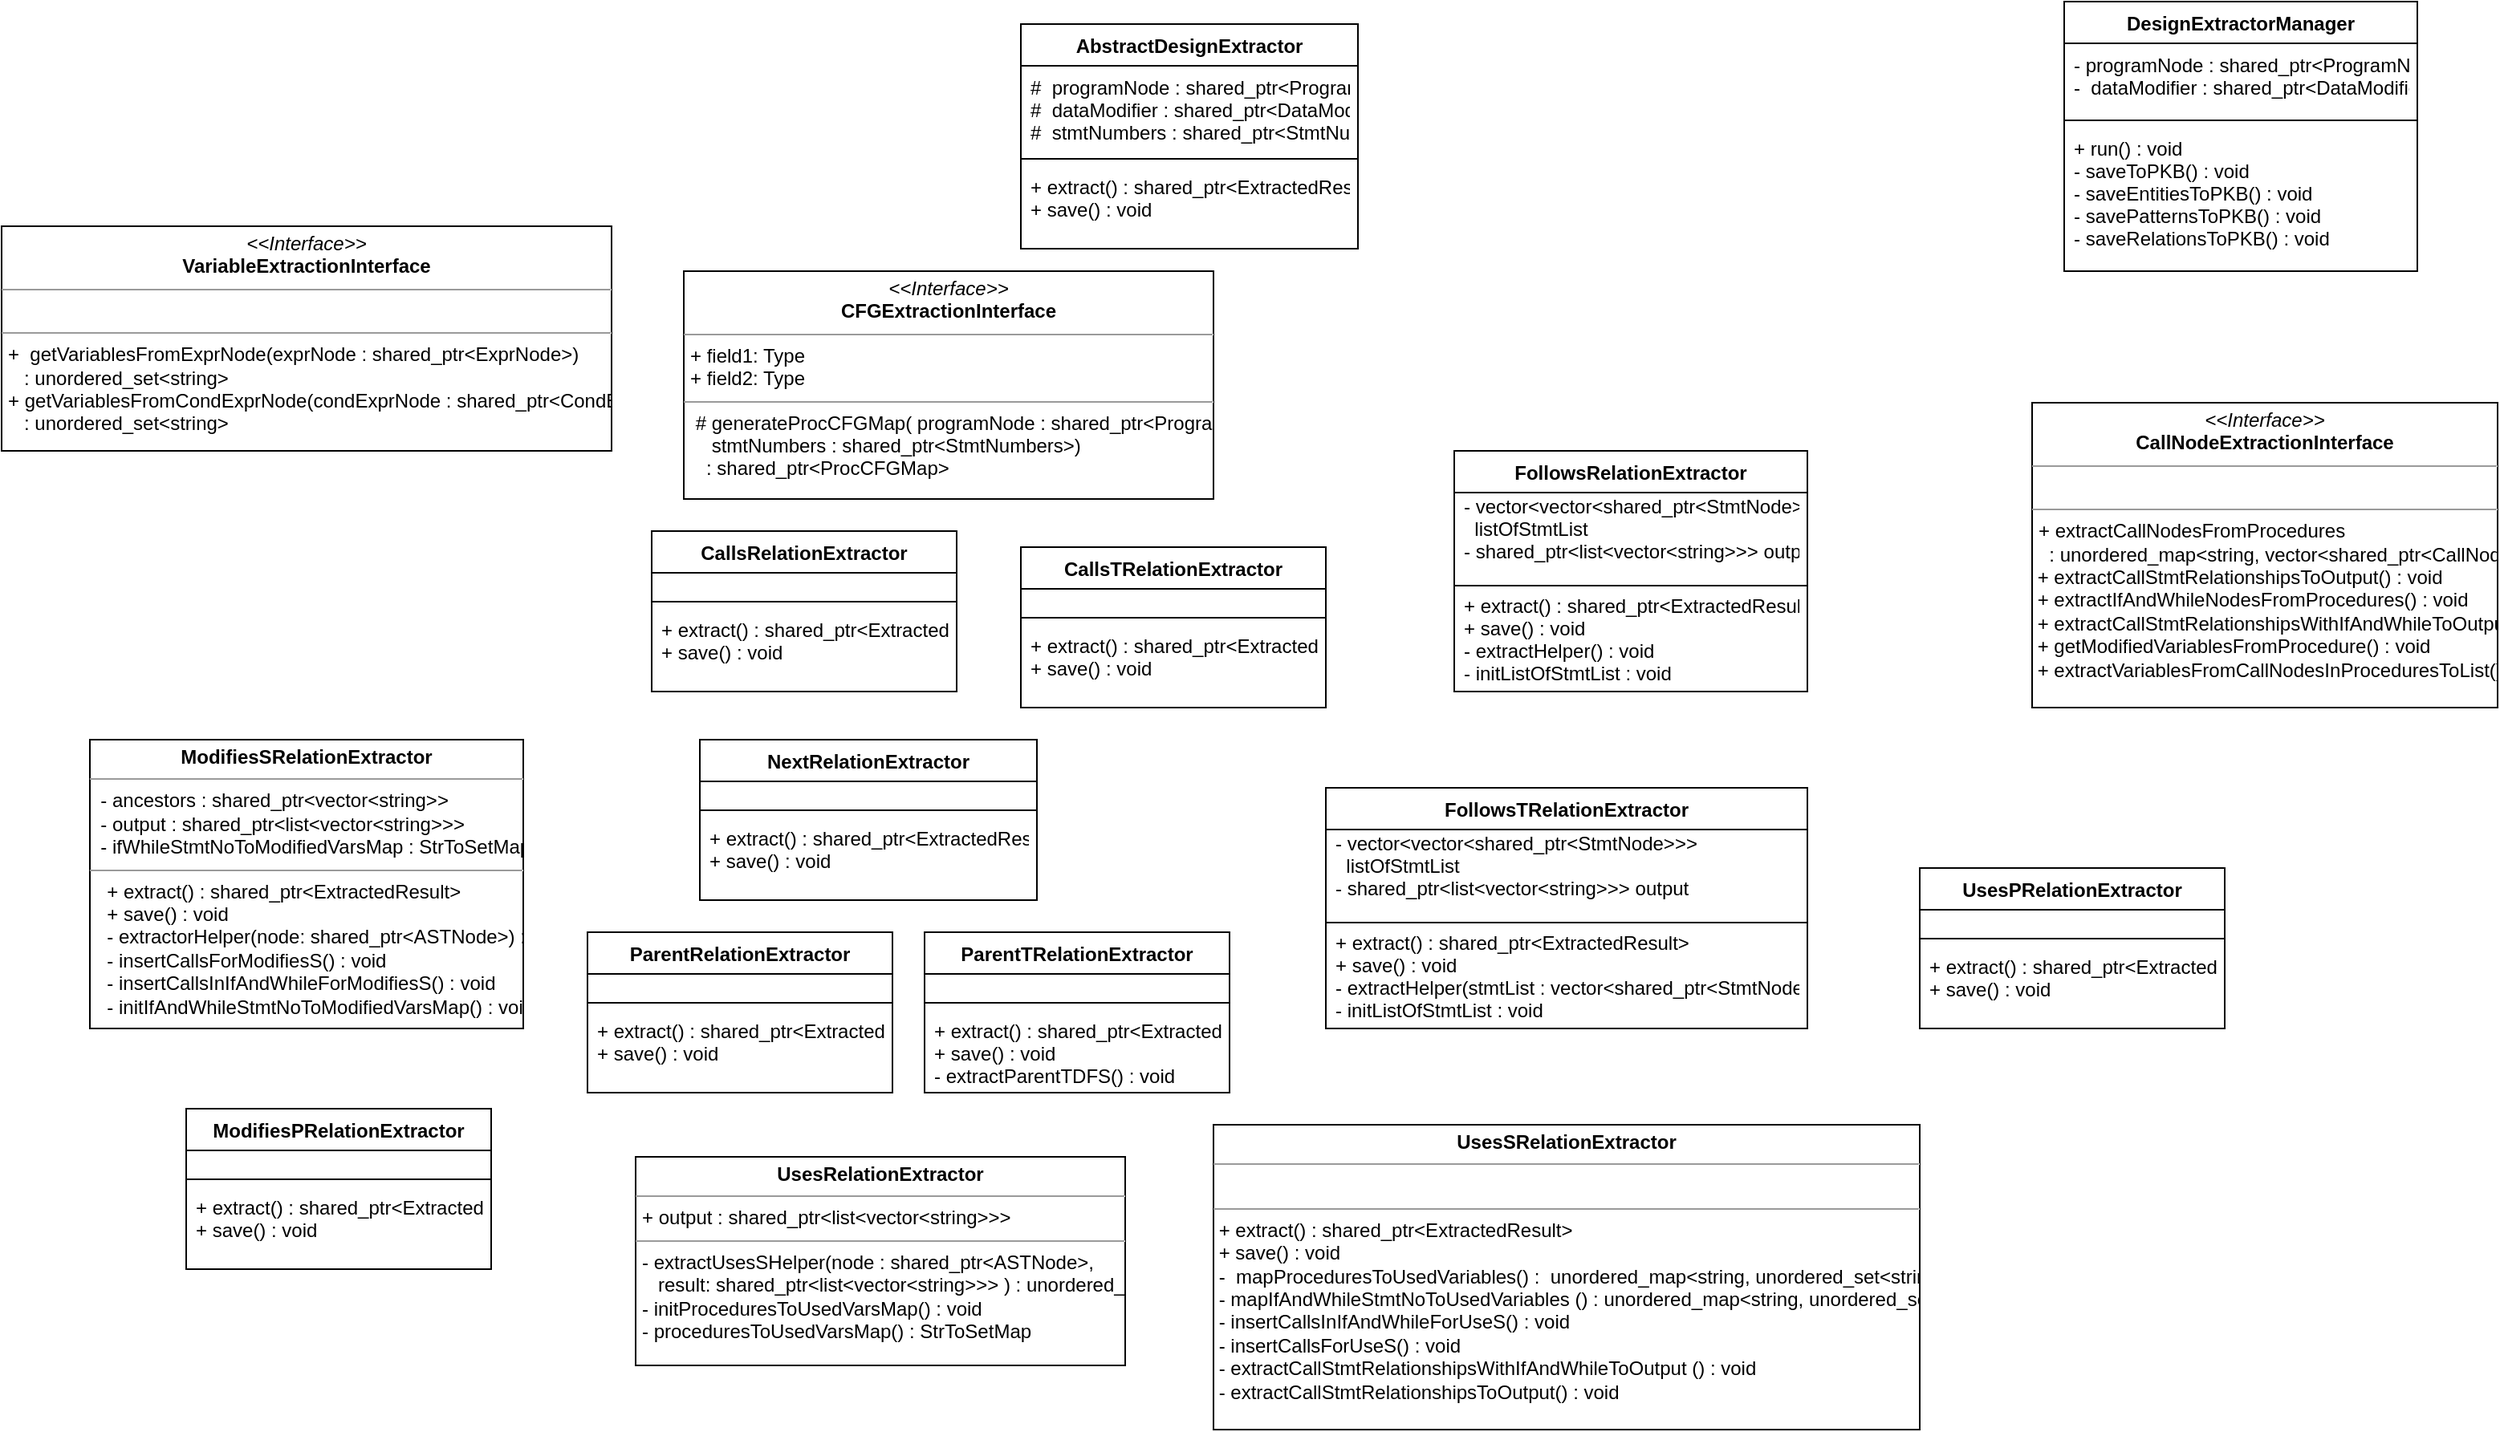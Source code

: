 <mxfile version="20.5.1" type="github">
  <diagram id="RCf9d5CUsMZ9T4uLRsl_" name="Page-1">
    <mxGraphModel dx="2426" dy="885" grid="1" gridSize="10" guides="1" tooltips="1" connect="1" arrows="1" fold="1" page="1" pageScale="1" pageWidth="2339" pageHeight="3300" math="0" shadow="0">
      <root>
        <mxCell id="0" />
        <mxCell id="1" parent="0" />
        <mxCell id="GKFBhkDiTDTHRFN160G9-5" value="DesignExtractorManager&#xa;" style="swimlane;fontStyle=1;align=center;verticalAlign=top;childLayout=stackLayout;horizontal=1;startSize=26;horizontalStack=0;resizeParent=1;resizeParentMax=0;resizeLast=0;collapsible=1;marginBottom=0;" parent="1" vertex="1">
          <mxGeometry x="1340" y="20" width="220" height="168" as="geometry" />
        </mxCell>
        <mxCell id="GKFBhkDiTDTHRFN160G9-6" value="- programNode : shared_ptr&lt;ProgramNode&gt;&#xa;-  dataModifier : shared_ptr&lt;DataModifier&gt;" style="text;strokeColor=none;fillColor=none;align=left;verticalAlign=top;spacingLeft=4;spacingRight=4;overflow=hidden;rotatable=0;points=[[0,0.5],[1,0.5]];portConstraint=eastwest;" parent="GKFBhkDiTDTHRFN160G9-5" vertex="1">
          <mxGeometry y="26" width="220" height="44" as="geometry" />
        </mxCell>
        <mxCell id="GKFBhkDiTDTHRFN160G9-7" value="" style="line;strokeWidth=1;fillColor=none;align=left;verticalAlign=middle;spacingTop=-1;spacingLeft=3;spacingRight=3;rotatable=0;labelPosition=right;points=[];portConstraint=eastwest;strokeColor=inherit;" parent="GKFBhkDiTDTHRFN160G9-5" vertex="1">
          <mxGeometry y="70" width="220" height="8" as="geometry" />
        </mxCell>
        <mxCell id="GKFBhkDiTDTHRFN160G9-8" value="+ run() : void&#xa;- saveToPKB() : void&#xa;- saveEntitiesToPKB() : void&#xa;- savePatternsToPKB() : void&#xa;- saveRelationsToPKB() : void&#xa;" style="text;strokeColor=none;fillColor=none;align=left;verticalAlign=top;spacingLeft=4;spacingRight=4;overflow=hidden;rotatable=0;points=[[0,0.5],[1,0.5]];portConstraint=eastwest;" parent="GKFBhkDiTDTHRFN160G9-5" vertex="1">
          <mxGeometry y="78" width="220" height="90" as="geometry" />
        </mxCell>
        <mxCell id="GKFBhkDiTDTHRFN160G9-9" value="AbstractDesignExtractor" style="swimlane;fontStyle=1;align=center;verticalAlign=top;childLayout=stackLayout;horizontal=1;startSize=26;horizontalStack=0;resizeParent=1;resizeParentMax=0;resizeLast=0;collapsible=1;marginBottom=0;" parent="1" vertex="1">
          <mxGeometry x="690" y="34" width="210" height="140" as="geometry" />
        </mxCell>
        <mxCell id="GKFBhkDiTDTHRFN160G9-10" value="#  programNode : shared_ptr&lt;ProgramNode&gt;&#xa;#  dataModifier : shared_ptr&lt;DataModifier&gt;&#xa;#  stmtNumbers : shared_ptr&lt;StmtNumbers&gt;&#xa;&#xa; " style="text;strokeColor=none;fillColor=none;align=left;verticalAlign=top;spacingLeft=4;spacingRight=4;overflow=hidden;rotatable=0;points=[[0,0.5],[1,0.5]];portConstraint=eastwest;" parent="GKFBhkDiTDTHRFN160G9-9" vertex="1">
          <mxGeometry y="26" width="210" height="54" as="geometry" />
        </mxCell>
        <mxCell id="GKFBhkDiTDTHRFN160G9-11" value="" style="line;strokeWidth=1;fillColor=none;align=left;verticalAlign=middle;spacingTop=-1;spacingLeft=3;spacingRight=3;rotatable=0;labelPosition=right;points=[];portConstraint=eastwest;strokeColor=inherit;" parent="GKFBhkDiTDTHRFN160G9-9" vertex="1">
          <mxGeometry y="80" width="210" height="8" as="geometry" />
        </mxCell>
        <mxCell id="GKFBhkDiTDTHRFN160G9-12" value="+ extract() : shared_ptr&lt;ExtractedResult&gt;&#xa;+ save() : void&#xa;" style="text;strokeColor=none;fillColor=none;align=left;verticalAlign=top;spacingLeft=4;spacingRight=4;overflow=hidden;rotatable=0;points=[[0,0.5],[1,0.5]];portConstraint=eastwest;" parent="GKFBhkDiTDTHRFN160G9-9" vertex="1">
          <mxGeometry y="88" width="210" height="52" as="geometry" />
        </mxCell>
        <mxCell id="GKFBhkDiTDTHRFN160G9-13" value="CallsRelationExtractor" style="swimlane;fontStyle=1;align=center;verticalAlign=top;childLayout=stackLayout;horizontal=1;startSize=26;horizontalStack=0;resizeParent=1;resizeParentMax=0;resizeLast=0;collapsible=1;marginBottom=0;" parent="1" vertex="1">
          <mxGeometry x="460" y="350" width="190" height="100" as="geometry" />
        </mxCell>
        <mxCell id="GKFBhkDiTDTHRFN160G9-14" value="&#xa; " style="text;strokeColor=none;fillColor=none;align=left;verticalAlign=top;spacingLeft=4;spacingRight=4;overflow=hidden;rotatable=0;points=[[0,0.5],[1,0.5]];portConstraint=eastwest;" parent="GKFBhkDiTDTHRFN160G9-13" vertex="1">
          <mxGeometry y="26" width="190" height="14" as="geometry" />
        </mxCell>
        <mxCell id="GKFBhkDiTDTHRFN160G9-15" value="" style="line;strokeWidth=1;fillColor=none;align=left;verticalAlign=middle;spacingTop=-1;spacingLeft=3;spacingRight=3;rotatable=0;labelPosition=right;points=[];portConstraint=eastwest;strokeColor=inherit;" parent="GKFBhkDiTDTHRFN160G9-13" vertex="1">
          <mxGeometry y="40" width="190" height="8" as="geometry" />
        </mxCell>
        <mxCell id="GKFBhkDiTDTHRFN160G9-16" value="+ extract() : shared_ptr&lt;ExtractedResult&gt;&#xa;+ save() : void" style="text;strokeColor=none;fillColor=none;align=left;verticalAlign=top;spacingLeft=4;spacingRight=4;overflow=hidden;rotatable=0;points=[[0,0.5],[1,0.5]];portConstraint=eastwest;" parent="GKFBhkDiTDTHRFN160G9-13" vertex="1">
          <mxGeometry y="48" width="190" height="52" as="geometry" />
        </mxCell>
        <mxCell id="GKFBhkDiTDTHRFN160G9-18" value="&lt;p style=&quot;margin:0px;margin-top:4px;text-align:center;&quot;&gt;&lt;i&gt;&amp;lt;&amp;lt;Interface&amp;gt;&amp;gt;&lt;/i&gt;&lt;br&gt;&lt;b&gt;CallNodeExtractionInterface&lt;/b&gt;&lt;br&gt;&lt;/p&gt;&lt;hr size=&quot;1&quot;&gt;&lt;p style=&quot;margin:0px;margin-left:4px;&quot;&gt;&lt;br&gt;&lt;/p&gt;&lt;hr size=&quot;1&quot;&gt;&lt;p style=&quot;margin:0px;margin-left:4px;&quot;&gt;+ extractCallNodesFromProcedures &lt;br&gt;&lt;/p&gt;&lt;p style=&quot;margin:0px;margin-left:4px;&quot;&gt;&amp;nbsp; : unordered_map&amp;lt;string, vector&amp;lt;shared_ptr&amp;lt;CallNode&amp;gt;&amp;gt;&amp;gt;&lt;br&gt;&lt;/p&gt;&lt;div&gt;&amp;nbsp;+ extractCallStmtRelationshipsToOutput() : void&lt;br&gt;&lt;/div&gt;&lt;div&gt;&amp;nbsp;+ extractIfAndWhileNodesFromProcedures() : void &lt;/div&gt;&lt;div&gt;&amp;nbsp;+ extractCallStmtRelationshipsWithIfAndWhileToOutput() : void&lt;/div&gt;&lt;div&gt;&amp;nbsp;+ getModifiedVariablesFromProcedure() : void&lt;/div&gt;&lt;div&gt;&amp;nbsp;+ extractVariablesFromCallNodesInProceduresToList() : void&lt;/div&gt;" style="verticalAlign=top;align=left;overflow=fill;fontSize=12;fontFamily=Helvetica;html=1;" parent="1" vertex="1">
          <mxGeometry x="1320" y="270" width="290" height="190" as="geometry" />
        </mxCell>
        <mxCell id="GKFBhkDiTDTHRFN160G9-21" value="CallsTRelationExtractor" style="swimlane;fontStyle=1;align=center;verticalAlign=top;childLayout=stackLayout;horizontal=1;startSize=26;horizontalStack=0;resizeParent=1;resizeParentMax=0;resizeLast=0;collapsible=1;marginBottom=0;" parent="1" vertex="1">
          <mxGeometry x="690" y="360" width="190" height="100" as="geometry" />
        </mxCell>
        <mxCell id="GKFBhkDiTDTHRFN160G9-22" value="&#xa; " style="text;strokeColor=none;fillColor=none;align=left;verticalAlign=top;spacingLeft=4;spacingRight=4;overflow=hidden;rotatable=0;points=[[0,0.5],[1,0.5]];portConstraint=eastwest;" parent="GKFBhkDiTDTHRFN160G9-21" vertex="1">
          <mxGeometry y="26" width="190" height="14" as="geometry" />
        </mxCell>
        <mxCell id="GKFBhkDiTDTHRFN160G9-23" value="" style="line;strokeWidth=1;fillColor=none;align=left;verticalAlign=middle;spacingTop=-1;spacingLeft=3;spacingRight=3;rotatable=0;labelPosition=right;points=[];portConstraint=eastwest;strokeColor=inherit;" parent="GKFBhkDiTDTHRFN160G9-21" vertex="1">
          <mxGeometry y="40" width="190" height="8" as="geometry" />
        </mxCell>
        <mxCell id="GKFBhkDiTDTHRFN160G9-24" value="+ extract() : shared_ptr&lt;ExtractedResult&gt;&#xa;+ save() : void" style="text;strokeColor=none;fillColor=none;align=left;verticalAlign=top;spacingLeft=4;spacingRight=4;overflow=hidden;rotatable=0;points=[[0,0.5],[1,0.5]];portConstraint=eastwest;" parent="GKFBhkDiTDTHRFN160G9-21" vertex="1">
          <mxGeometry y="48" width="190" height="52" as="geometry" />
        </mxCell>
        <mxCell id="GKFBhkDiTDTHRFN160G9-26" value="FollowsRelationExtractor" style="swimlane;fontStyle=1;align=center;verticalAlign=top;childLayout=stackLayout;horizontal=1;startSize=26;horizontalStack=0;resizeParent=1;resizeParentMax=0;resizeLast=0;collapsible=1;marginBottom=0;" parent="1" vertex="1">
          <mxGeometry x="960" y="300" width="220" height="150" as="geometry">
            <mxRectangle x="960" y="300" width="160" height="30" as="alternateBounds" />
          </mxGeometry>
        </mxCell>
        <mxCell id="GKFBhkDiTDTHRFN160G9-27" value="- vector&lt;vector&lt;shared_ptr&lt;StmtNode&gt;&gt;&gt; &#xa;  listOfStmtList &#xa;- shared_ptr&lt;list&lt;vector&lt;string&gt;&gt;&gt; output&#xa;&#xa;&#xa;" style="text;strokeColor=none;fillColor=none;align=left;verticalAlign=middle;spacingLeft=4;spacingRight=4;overflow=hidden;rotatable=0;points=[[0,0.5],[1,0.5]];portConstraint=eastwest;" parent="GKFBhkDiTDTHRFN160G9-26" vertex="1">
          <mxGeometry y="26" width="220" height="54" as="geometry" />
        </mxCell>
        <mxCell id="GKFBhkDiTDTHRFN160G9-28" value="" style="line;strokeWidth=1;fillColor=none;align=left;verticalAlign=middle;spacingTop=-1;spacingLeft=3;spacingRight=3;rotatable=0;labelPosition=right;points=[];portConstraint=eastwest;strokeColor=inherit;" parent="GKFBhkDiTDTHRFN160G9-26" vertex="1">
          <mxGeometry y="80" width="220" height="8" as="geometry" />
        </mxCell>
        <mxCell id="GKFBhkDiTDTHRFN160G9-29" value="+ extract() : shared_ptr&lt;ExtractedResult&gt;&#xa;+ save() : void&#xa;- extractHelper() : void&#xa;- initListOfStmtList : void&#xa;&#xa;" style="text;strokeColor=none;fillColor=none;align=left;verticalAlign=middle;spacingLeft=4;spacingRight=4;overflow=hidden;rotatable=0;points=[[0,0.5],[1,0.5]];portConstraint=eastwest;" parent="GKFBhkDiTDTHRFN160G9-26" vertex="1">
          <mxGeometry y="88" width="220" height="62" as="geometry" />
        </mxCell>
        <mxCell id="GKFBhkDiTDTHRFN160G9-38" value="FollowsTRelationExtractor" style="swimlane;fontStyle=1;align=center;verticalAlign=top;childLayout=stackLayout;horizontal=1;startSize=26;horizontalStack=0;resizeParent=1;resizeParentMax=0;resizeLast=0;collapsible=1;marginBottom=0;" parent="1" vertex="1">
          <mxGeometry x="880" y="510" width="300" height="150" as="geometry" />
        </mxCell>
        <mxCell id="GKFBhkDiTDTHRFN160G9-39" value="- vector&lt;vector&lt;shared_ptr&lt;StmtNode&gt;&gt;&gt; &#xa;  listOfStmtList &#xa;- shared_ptr&lt;list&lt;vector&lt;string&gt;&gt;&gt; output&#xa;&#xa;&#xa;" style="text;strokeColor=none;fillColor=none;align=left;verticalAlign=middle;spacingLeft=4;spacingRight=4;overflow=hidden;rotatable=0;points=[[0,0.5],[1,0.5]];portConstraint=eastwest;" parent="GKFBhkDiTDTHRFN160G9-38" vertex="1">
          <mxGeometry y="26" width="300" height="54" as="geometry" />
        </mxCell>
        <mxCell id="GKFBhkDiTDTHRFN160G9-40" value="" style="line;strokeWidth=1;fillColor=none;align=left;verticalAlign=middle;spacingTop=-1;spacingLeft=3;spacingRight=3;rotatable=0;labelPosition=right;points=[];portConstraint=eastwest;strokeColor=inherit;" parent="GKFBhkDiTDTHRFN160G9-38" vertex="1">
          <mxGeometry y="80" width="300" height="8" as="geometry" />
        </mxCell>
        <mxCell id="GKFBhkDiTDTHRFN160G9-41" value="+ extract() : shared_ptr&lt;ExtractedResult&gt;&#xa;+ save() : void&#xa;- extractHelper(stmtList : vector&lt;shared_ptr&lt;StmtNode&gt;&gt;) : void&#xa;- initListOfStmtList : void&#xa;&#xa;" style="text;strokeColor=none;fillColor=none;align=left;verticalAlign=middle;spacingLeft=4;spacingRight=4;overflow=hidden;rotatable=0;points=[[0,0.5],[1,0.5]];portConstraint=eastwest;" parent="GKFBhkDiTDTHRFN160G9-38" vertex="1">
          <mxGeometry y="88" width="300" height="62" as="geometry" />
        </mxCell>
        <mxCell id="SkPulRb8pB89vCI3LF6e-7" value="&lt;p style=&quot;margin:0px;margin-top:4px;text-align:center;&quot;&gt;&lt;b&gt;ModifiesSRelationExtractor&lt;/b&gt;&lt;br&gt;&lt;/p&gt;&lt;hr size=&quot;1&quot;&gt;&amp;nbsp; - ancestors : shared_ptr&amp;lt;vector&amp;lt;string&amp;gt;&amp;gt; &lt;br&gt;&amp;nbsp; - output : shared_ptr&amp;lt;list&amp;lt;vector&amp;lt;string&amp;gt;&amp;gt;&amp;gt; &lt;br&gt;&amp;nbsp; - ifWhileStmtNoToModifiedVarsMap : StrToSetMap &lt;hr size=&quot;1&quot;&gt;&lt;p style=&quot;margin:0px;margin-left:4px;&quot;&gt;&amp;nbsp; + extract() : shared_ptr&amp;lt;ExtractedResult&amp;gt;&lt;br&gt;&amp;nbsp; + save() : void&lt;/p&gt;&lt;p style=&quot;margin:0px;margin-left:4px;&quot;&gt;&amp;nbsp; - extractorHelper(node: shared_ptr&amp;lt;ASTNode&amp;gt;) : void&lt;br&gt;&amp;nbsp; - insertCallsForModifiesS() : void&lt;br&gt;&amp;nbsp; - insertCallsInIfAndWhileForModifiesS() : void&lt;br&gt;&lt;/p&gt;&lt;p style=&quot;margin:0px;margin-left:4px;&quot;&gt;&amp;nbsp; - initIfAndWhileStmtNoToModifiedVarsMap() : void&lt;br&gt;&lt;/p&gt;&lt;p style=&quot;margin:0px;margin-left:4px;&quot;&gt;&lt;br&gt;&lt;/p&gt;" style="verticalAlign=top;align=left;overflow=fill;fontSize=12;fontFamily=Helvetica;html=1;" vertex="1" parent="1">
          <mxGeometry x="110" y="480" width="270" height="180" as="geometry" />
        </mxCell>
        <mxCell id="SkPulRb8pB89vCI3LF6e-8" value="ModifiesPRelationExtractor" style="swimlane;fontStyle=1;align=center;verticalAlign=top;childLayout=stackLayout;horizontal=1;startSize=26;horizontalStack=0;resizeParent=1;resizeParentMax=0;resizeLast=0;collapsible=1;marginBottom=0;" vertex="1" parent="1">
          <mxGeometry x="170" y="710" width="190" height="100" as="geometry" />
        </mxCell>
        <mxCell id="SkPulRb8pB89vCI3LF6e-9" value="&#xa; " style="text;strokeColor=none;fillColor=none;align=left;verticalAlign=top;spacingLeft=4;spacingRight=4;overflow=hidden;rotatable=0;points=[[0,0.5],[1,0.5]];portConstraint=eastwest;" vertex="1" parent="SkPulRb8pB89vCI3LF6e-8">
          <mxGeometry y="26" width="190" height="14" as="geometry" />
        </mxCell>
        <mxCell id="SkPulRb8pB89vCI3LF6e-10" value="" style="line;strokeWidth=1;fillColor=none;align=left;verticalAlign=middle;spacingTop=-1;spacingLeft=3;spacingRight=3;rotatable=0;labelPosition=right;points=[];portConstraint=eastwest;strokeColor=inherit;" vertex="1" parent="SkPulRb8pB89vCI3LF6e-8">
          <mxGeometry y="40" width="190" height="8" as="geometry" />
        </mxCell>
        <mxCell id="SkPulRb8pB89vCI3LF6e-11" value="+ extract() : shared_ptr&lt;ExtractedResult&gt;&#xa;+ save() : void" style="text;strokeColor=none;fillColor=none;align=left;verticalAlign=top;spacingLeft=4;spacingRight=4;overflow=hidden;rotatable=0;points=[[0,0.5],[1,0.5]];portConstraint=eastwest;" vertex="1" parent="SkPulRb8pB89vCI3LF6e-8">
          <mxGeometry y="48" width="190" height="52" as="geometry" />
        </mxCell>
        <mxCell id="SkPulRb8pB89vCI3LF6e-12" value="ParentRelationExtractor" style="swimlane;fontStyle=1;align=center;verticalAlign=top;childLayout=stackLayout;horizontal=1;startSize=26;horizontalStack=0;resizeParent=1;resizeParentMax=0;resizeLast=0;collapsible=1;marginBottom=0;" vertex="1" parent="1">
          <mxGeometry x="420" y="600" width="190" height="100" as="geometry" />
        </mxCell>
        <mxCell id="SkPulRb8pB89vCI3LF6e-13" value="&#xa; " style="text;strokeColor=none;fillColor=none;align=left;verticalAlign=top;spacingLeft=4;spacingRight=4;overflow=hidden;rotatable=0;points=[[0,0.5],[1,0.5]];portConstraint=eastwest;" vertex="1" parent="SkPulRb8pB89vCI3LF6e-12">
          <mxGeometry y="26" width="190" height="14" as="geometry" />
        </mxCell>
        <mxCell id="SkPulRb8pB89vCI3LF6e-14" value="" style="line;strokeWidth=1;fillColor=none;align=left;verticalAlign=middle;spacingTop=-1;spacingLeft=3;spacingRight=3;rotatable=0;labelPosition=right;points=[];portConstraint=eastwest;strokeColor=inherit;" vertex="1" parent="SkPulRb8pB89vCI3LF6e-12">
          <mxGeometry y="40" width="190" height="8" as="geometry" />
        </mxCell>
        <mxCell id="SkPulRb8pB89vCI3LF6e-15" value="+ extract() : shared_ptr&lt;ExtractedResult&gt;&#xa;+ save() : void" style="text;strokeColor=none;fillColor=none;align=left;verticalAlign=top;spacingLeft=4;spacingRight=4;overflow=hidden;rotatable=0;points=[[0,0.5],[1,0.5]];portConstraint=eastwest;" vertex="1" parent="SkPulRb8pB89vCI3LF6e-12">
          <mxGeometry y="48" width="190" height="52" as="geometry" />
        </mxCell>
        <mxCell id="SkPulRb8pB89vCI3LF6e-16" value="ParentTRelationExtractor" style="swimlane;fontStyle=1;align=center;verticalAlign=top;childLayout=stackLayout;horizontal=1;startSize=26;horizontalStack=0;resizeParent=1;resizeParentMax=0;resizeLast=0;collapsible=1;marginBottom=0;" vertex="1" parent="1">
          <mxGeometry x="630" y="600" width="190" height="100" as="geometry" />
        </mxCell>
        <mxCell id="SkPulRb8pB89vCI3LF6e-17" value="&#xa; " style="text;strokeColor=none;fillColor=none;align=left;verticalAlign=top;spacingLeft=4;spacingRight=4;overflow=hidden;rotatable=0;points=[[0,0.5],[1,0.5]];portConstraint=eastwest;" vertex="1" parent="SkPulRb8pB89vCI3LF6e-16">
          <mxGeometry y="26" width="190" height="14" as="geometry" />
        </mxCell>
        <mxCell id="SkPulRb8pB89vCI3LF6e-18" value="" style="line;strokeWidth=1;fillColor=none;align=left;verticalAlign=middle;spacingTop=-1;spacingLeft=3;spacingRight=3;rotatable=0;labelPosition=right;points=[];portConstraint=eastwest;strokeColor=inherit;" vertex="1" parent="SkPulRb8pB89vCI3LF6e-16">
          <mxGeometry y="40" width="190" height="8" as="geometry" />
        </mxCell>
        <mxCell id="SkPulRb8pB89vCI3LF6e-19" value="+ extract() : shared_ptr&lt;ExtractedResult&gt;&#xa;+ save() : void&#xa;- extractParentTDFS() : void&#xa;" style="text;strokeColor=none;fillColor=none;align=left;verticalAlign=top;spacingLeft=4;spacingRight=4;overflow=hidden;rotatable=0;points=[[0,0.5],[1,0.5]];portConstraint=eastwest;" vertex="1" parent="SkPulRb8pB89vCI3LF6e-16">
          <mxGeometry y="48" width="190" height="52" as="geometry" />
        </mxCell>
        <mxCell id="SkPulRb8pB89vCI3LF6e-20" value="&lt;p style=&quot;margin:0px;margin-top:4px;text-align:center;&quot;&gt;&lt;b&gt;UsesRelationExtractor&lt;/b&gt;&lt;br&gt;&lt;/p&gt;&lt;hr size=&quot;1&quot;&gt;&lt;p style=&quot;margin:0px;margin-left:4px;&quot;&gt;+ output : shared_ptr&amp;lt;list&amp;lt;vector&amp;lt;string&amp;gt;&amp;gt;&amp;gt;&lt;/p&gt;&lt;hr size=&quot;1&quot;&gt;&lt;p style=&quot;margin:0px;margin-left:4px;&quot;&gt;- extractUsesSHelper(node : shared_ptr&amp;lt;ASTNode&amp;gt;,&lt;/p&gt;&lt;p style=&quot;margin:0px;margin-left:4px;&quot;&gt;&amp;nbsp;&amp;nbsp; result: shared_ptr&amp;lt;list&amp;lt;vector&amp;lt;string&amp;gt;&amp;gt;&amp;gt;  ) : unordered_set&amp;lt;string&amp;gt;&lt;/p&gt;&lt;p style=&quot;margin:0px;margin-left:4px;&quot;&gt;- initProceduresToUsedVarsMap() : void&lt;br&gt;- proceduresToUsedVarsMap() : StrToSetMap &lt;/p&gt;" style="verticalAlign=top;align=left;overflow=fill;fontSize=12;fontFamily=Helvetica;html=1;" vertex="1" parent="1">
          <mxGeometry x="450" y="740" width="305" height="130" as="geometry" />
        </mxCell>
        <mxCell id="SkPulRb8pB89vCI3LF6e-23" value="&lt;p style=&quot;margin:0px;margin-top:4px;text-align:center;&quot;&gt;&lt;b&gt;UsesSRelationExtractor&lt;/b&gt;&lt;br&gt;&lt;/p&gt;&lt;hr size=&quot;1&quot;&gt;&lt;br&gt;&lt;hr size=&quot;1&quot;&gt;&lt;div&gt;&amp;nbsp;+ extract() : shared_ptr&amp;lt;ExtractedResult&amp;gt; &lt;br&gt;&amp;nbsp;+ save() : void &lt;br&gt;&lt;/div&gt;&lt;div&gt;&amp;nbsp;-&amp;nbsp; mapProceduresToUsedVariables() :&amp;nbsp; unordered_map&amp;lt;string, unordered_set&amp;lt;string&amp;gt;&amp;gt; &lt;/div&gt;&lt;div&gt;&amp;nbsp;- mapIfAndWhileStmtNoToUsedVariables () : unordered_map&amp;lt;string, unordered_set&amp;lt;string&amp;gt;&amp;gt;&lt;/div&gt;&lt;div&gt;&amp;nbsp;- insertCallsInIfAndWhileForUseS() : void&lt;br&gt;&lt;/div&gt;&lt;div&gt;&amp;nbsp;- insertCallsForUseS() : void&lt;br&gt;&lt;/div&gt;&lt;div&gt;&amp;nbsp;- extractCallStmtRelationshipsWithIfAndWhileToOutput () : void&lt;br&gt;&lt;/div&gt;&lt;div&gt;&amp;nbsp;- extractCallStmtRelationshipsToOutput() : void&lt;br&gt;&lt;/div&gt;&lt;div&gt;&lt;br&gt;&lt;/div&gt;&lt;div&gt;&lt;br&gt;&lt;/div&gt;&amp;nbsp;" style="verticalAlign=top;align=left;overflow=fill;fontSize=12;fontFamily=Helvetica;html=1;" vertex="1" parent="1">
          <mxGeometry x="810" y="720" width="440" height="190" as="geometry" />
        </mxCell>
        <mxCell id="SkPulRb8pB89vCI3LF6e-24" value="UsesPRelationExtractor" style="swimlane;fontStyle=1;align=center;verticalAlign=top;childLayout=stackLayout;horizontal=1;startSize=26;horizontalStack=0;resizeParent=1;resizeParentMax=0;resizeLast=0;collapsible=1;marginBottom=0;" vertex="1" parent="1">
          <mxGeometry x="1250" y="560" width="190" height="100" as="geometry" />
        </mxCell>
        <mxCell id="SkPulRb8pB89vCI3LF6e-25" value="&#xa; " style="text;strokeColor=none;fillColor=none;align=left;verticalAlign=top;spacingLeft=4;spacingRight=4;overflow=hidden;rotatable=0;points=[[0,0.5],[1,0.5]];portConstraint=eastwest;" vertex="1" parent="SkPulRb8pB89vCI3LF6e-24">
          <mxGeometry y="26" width="190" height="14" as="geometry" />
        </mxCell>
        <mxCell id="SkPulRb8pB89vCI3LF6e-26" value="" style="line;strokeWidth=1;fillColor=none;align=left;verticalAlign=middle;spacingTop=-1;spacingLeft=3;spacingRight=3;rotatable=0;labelPosition=right;points=[];portConstraint=eastwest;strokeColor=inherit;" vertex="1" parent="SkPulRb8pB89vCI3LF6e-24">
          <mxGeometry y="40" width="190" height="8" as="geometry" />
        </mxCell>
        <mxCell id="SkPulRb8pB89vCI3LF6e-27" value="+ extract() : shared_ptr&lt;ExtractedResult&gt;&#xa;+ save() : void" style="text;strokeColor=none;fillColor=none;align=left;verticalAlign=top;spacingLeft=4;spacingRight=4;overflow=hidden;rotatable=0;points=[[0,0.5],[1,0.5]];portConstraint=eastwest;" vertex="1" parent="SkPulRb8pB89vCI3LF6e-24">
          <mxGeometry y="48" width="190" height="52" as="geometry" />
        </mxCell>
        <mxCell id="SkPulRb8pB89vCI3LF6e-28" value="NextRelationExtractor" style="swimlane;fontStyle=1;align=center;verticalAlign=top;childLayout=stackLayout;horizontal=1;startSize=26;horizontalStack=0;resizeParent=1;resizeParentMax=0;resizeLast=0;collapsible=1;marginBottom=0;" vertex="1" parent="1">
          <mxGeometry x="490" y="480" width="210" height="100" as="geometry" />
        </mxCell>
        <mxCell id="SkPulRb8pB89vCI3LF6e-29" value="&#xa; " style="text;strokeColor=none;fillColor=none;align=left;verticalAlign=top;spacingLeft=4;spacingRight=4;overflow=hidden;rotatable=0;points=[[0,0.5],[1,0.5]];portConstraint=eastwest;" vertex="1" parent="SkPulRb8pB89vCI3LF6e-28">
          <mxGeometry y="26" width="210" height="14" as="geometry" />
        </mxCell>
        <mxCell id="SkPulRb8pB89vCI3LF6e-30" value="" style="line;strokeWidth=1;fillColor=none;align=left;verticalAlign=middle;spacingTop=-1;spacingLeft=3;spacingRight=3;rotatable=0;labelPosition=right;points=[];portConstraint=eastwest;strokeColor=inherit;" vertex="1" parent="SkPulRb8pB89vCI3LF6e-28">
          <mxGeometry y="40" width="210" height="8" as="geometry" />
        </mxCell>
        <mxCell id="SkPulRb8pB89vCI3LF6e-31" value="+ extract() : shared_ptr&lt;ExtractedResult&gt;&#xa;+ save() : void" style="text;strokeColor=none;fillColor=none;align=left;verticalAlign=top;spacingLeft=4;spacingRight=4;overflow=hidden;rotatable=0;points=[[0,0.5],[1,0.5]];portConstraint=eastwest;" vertex="1" parent="SkPulRb8pB89vCI3LF6e-28">
          <mxGeometry y="48" width="210" height="52" as="geometry" />
        </mxCell>
        <mxCell id="SkPulRb8pB89vCI3LF6e-32" value="&lt;p style=&quot;margin:0px;margin-top:4px;text-align:center;&quot;&gt;&lt;i&gt;&amp;lt;&amp;lt;Interface&amp;gt;&amp;gt;&lt;/i&gt;&lt;br&gt;&lt;b&gt;VariableExtractionInterface&lt;/b&gt;&lt;br&gt;&lt;/p&gt;&lt;hr size=&quot;1&quot;&gt;&lt;p style=&quot;margin:0px;margin-left:4px;&quot;&gt;&lt;br&gt;&lt;/p&gt;&lt;hr size=&quot;1&quot;&gt;&lt;p style=&quot;margin:0px;margin-left:4px;&quot;&gt;+&amp;nbsp; getVariablesFromExprNode(exprNode : shared_ptr&amp;lt;ExprNode&amp;gt;) &lt;br&gt;&lt;/p&gt;&lt;p style=&quot;margin:0px;margin-left:4px;&quot;&gt;&amp;nbsp;&amp;nbsp; : unordered_set&amp;lt;string&amp;gt;&lt;/p&gt;&lt;p style=&quot;margin:0px;margin-left:4px;&quot;&gt;+ getVariablesFromCondExprNode(condExprNode : shared_ptr&amp;lt;CondExprNode&amp;gt;) &lt;br&gt;&lt;/p&gt;&lt;p style=&quot;margin:0px;margin-left:4px;&quot;&gt;&amp;nbsp;&amp;nbsp; : unordered_set&amp;lt;string&amp;gt; &lt;/p&gt;" style="verticalAlign=top;align=left;overflow=fill;fontSize=12;fontFamily=Helvetica;html=1;" vertex="1" parent="1">
          <mxGeometry x="55" y="160" width="380" height="140" as="geometry" />
        </mxCell>
        <mxCell id="SkPulRb8pB89vCI3LF6e-33" value="&lt;p style=&quot;margin:0px;margin-top:4px;text-align:center;&quot;&gt;&lt;i&gt;&amp;lt;&amp;lt;Interface&amp;gt;&amp;gt;&lt;/i&gt;&lt;br&gt;&lt;b&gt;CFGExtractionInterface&lt;/b&gt;&lt;br&gt;&lt;/p&gt;&lt;hr size=&quot;1&quot;&gt;&lt;p style=&quot;margin:0px;margin-left:4px;&quot;&gt;+ field1: Type&lt;br&gt;+ field2: Type&lt;/p&gt;&lt;hr size=&quot;1&quot;&gt;&lt;p style=&quot;margin:0px;margin-left:4px;&quot;&gt;&amp;nbsp;# generateProcCFGMap( programNode : shared_ptr&amp;lt;ProgramNode&amp;gt; , &lt;br&gt;&lt;/p&gt;&lt;p style=&quot;margin:0px;margin-left:4px;&quot;&gt;&amp;nbsp;&amp;nbsp;&amp;nbsp; stmtNumbers : shared_ptr&amp;lt;StmtNumbers&amp;gt;) &lt;br&gt;&lt;/p&gt;&lt;p style=&quot;margin:0px;margin-left:4px;&quot;&gt;&amp;nbsp;&amp;nbsp; : shared_ptr&amp;lt;ProcCFGMap&amp;gt;&lt;/p&gt;" style="verticalAlign=top;align=left;overflow=fill;fontSize=12;fontFamily=Helvetica;html=1;" vertex="1" parent="1">
          <mxGeometry x="480" y="188" width="330" height="142" as="geometry" />
        </mxCell>
      </root>
    </mxGraphModel>
  </diagram>
</mxfile>
